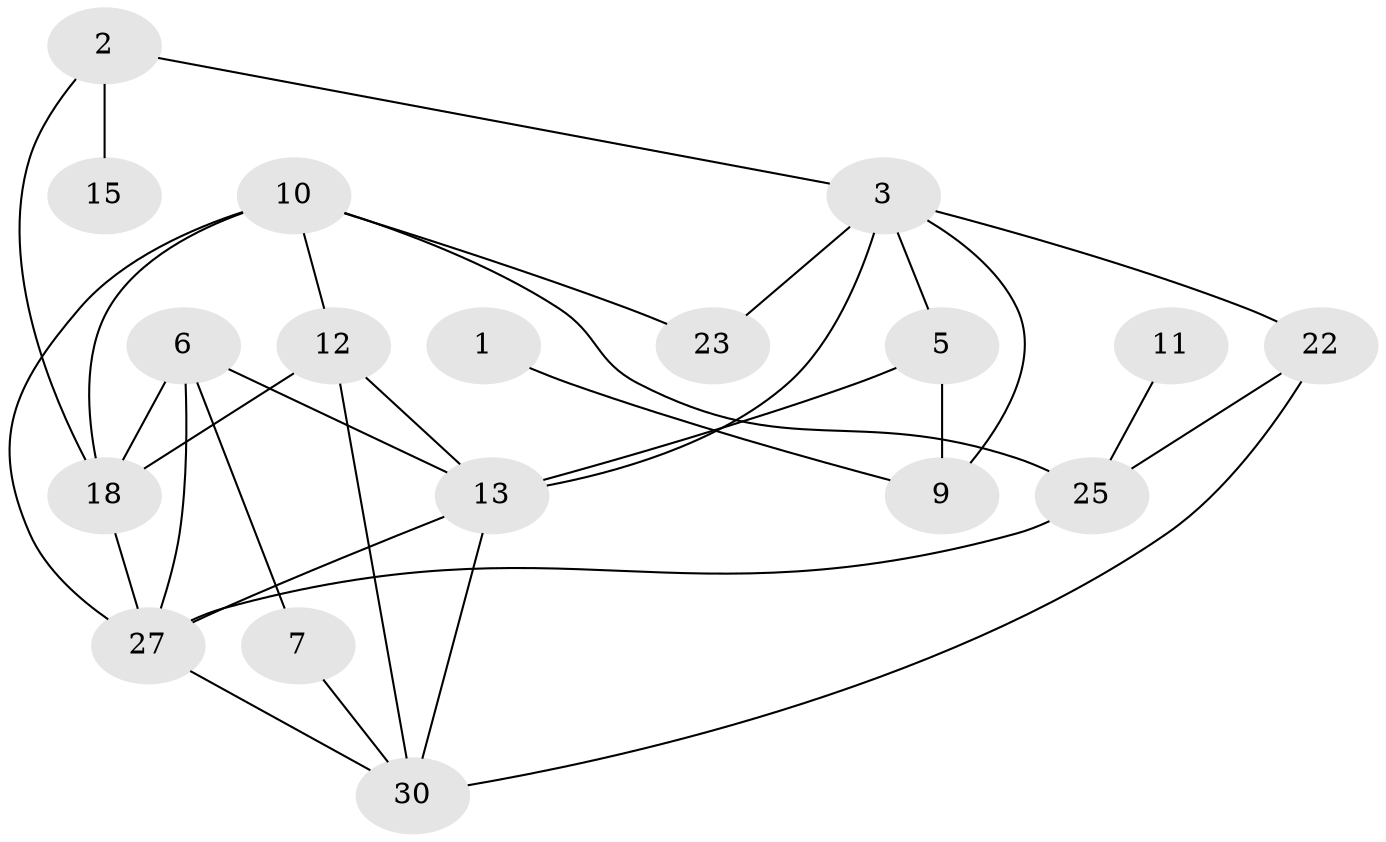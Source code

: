 // original degree distribution, {1: 0.19480519480519481, 3: 0.2077922077922078, 4: 0.1038961038961039, 2: 0.23376623376623376, 0: 0.14285714285714285, 5: 0.1038961038961039, 7: 0.012987012987012988}
// Generated by graph-tools (version 1.1) at 2025/48/03/04/25 22:48:22]
// undirected, 18 vertices, 32 edges
graph export_dot {
  node [color=gray90,style=filled];
  1;
  2;
  3;
  5;
  6;
  7;
  9;
  10;
  11;
  12;
  13;
  15;
  18;
  22;
  23;
  25;
  27;
  30;
  1 -- 9 [weight=1.0];
  2 -- 3 [weight=1.0];
  2 -- 15 [weight=1.0];
  2 -- 18 [weight=1.0];
  3 -- 5 [weight=1.0];
  3 -- 9 [weight=1.0];
  3 -- 13 [weight=1.0];
  3 -- 22 [weight=1.0];
  3 -- 23 [weight=1.0];
  5 -- 9 [weight=2.0];
  5 -- 13 [weight=1.0];
  6 -- 7 [weight=1.0];
  6 -- 13 [weight=3.0];
  6 -- 18 [weight=1.0];
  6 -- 27 [weight=2.0];
  7 -- 30 [weight=1.0];
  10 -- 12 [weight=1.0];
  10 -- 18 [weight=2.0];
  10 -- 23 [weight=1.0];
  10 -- 25 [weight=1.0];
  10 -- 27 [weight=1.0];
  11 -- 25 [weight=1.0];
  12 -- 13 [weight=2.0];
  12 -- 18 [weight=3.0];
  12 -- 30 [weight=1.0];
  13 -- 27 [weight=1.0];
  13 -- 30 [weight=1.0];
  18 -- 27 [weight=1.0];
  22 -- 25 [weight=2.0];
  22 -- 30 [weight=1.0];
  25 -- 27 [weight=3.0];
  27 -- 30 [weight=1.0];
}
